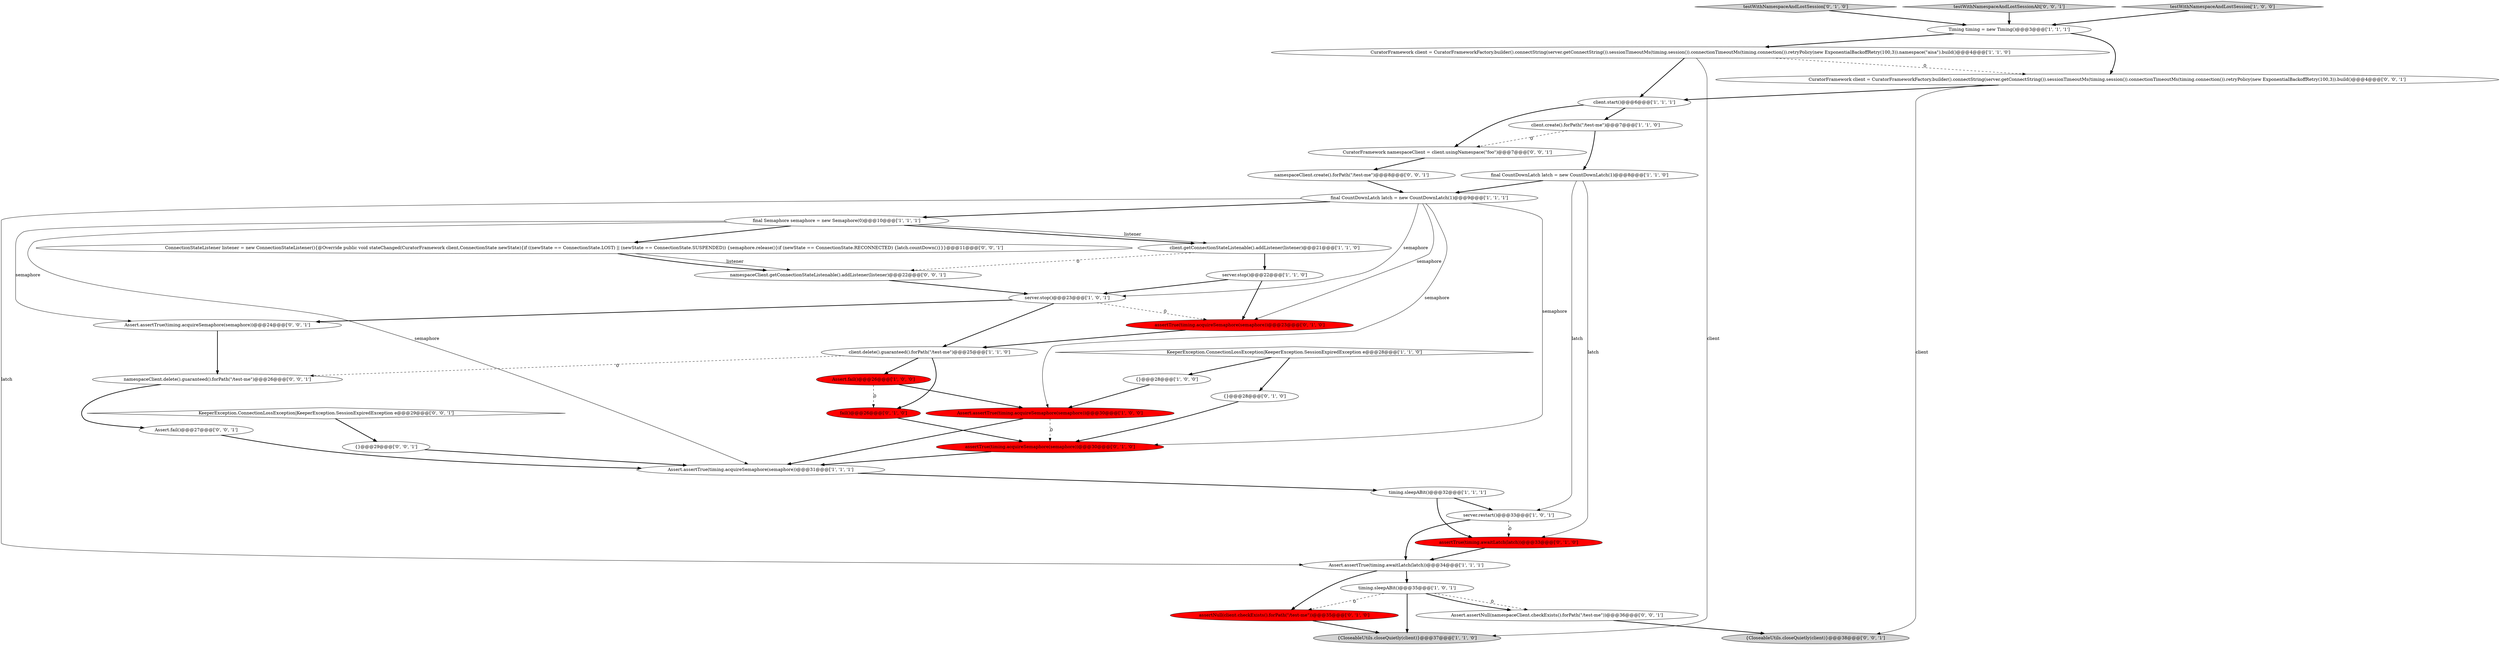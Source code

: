 digraph {
26 [style = filled, label = "assertNull(client.checkExists().forPath(\"/test-me\"))@@@35@@@['0', '1', '0']", fillcolor = red, shape = ellipse image = "AAA1AAABBB2BBB"];
25 [style = filled, label = "{}@@@28@@@['0', '1', '0']", fillcolor = white, shape = ellipse image = "AAA0AAABBB2BBB"];
27 [style = filled, label = "assertTrue(timing.acquireSemaphore(semaphore))@@@23@@@['0', '1', '0']", fillcolor = red, shape = ellipse image = "AAA1AAABBB2BBB"];
22 [style = filled, label = "assertTrue(timing.awaitLatch(latch))@@@33@@@['0', '1', '0']", fillcolor = red, shape = ellipse image = "AAA1AAABBB2BBB"];
1 [style = filled, label = "CuratorFramework client = CuratorFrameworkFactory.builder().connectString(server.getConnectString()).sessionTimeoutMs(timing.session()).connectionTimeoutMs(timing.connection()).retryPolicy(new ExponentialBackoffRetry(100,3)).namespace(\"aisa\").build()@@@4@@@['1', '1', '0']", fillcolor = white, shape = ellipse image = "AAA0AAABBB1BBB"];
29 [style = filled, label = "namespaceClient.getConnectionStateListenable().addListener(listener)@@@22@@@['0', '0', '1']", fillcolor = white, shape = ellipse image = "AAA0AAABBB3BBB"];
14 [style = filled, label = "final CountDownLatch latch = new CountDownLatch(1)@@@9@@@['1', '1', '1']", fillcolor = white, shape = ellipse image = "AAA0AAABBB1BBB"];
21 [style = filled, label = "timing.sleepABit()@@@32@@@['1', '1', '1']", fillcolor = white, shape = ellipse image = "AAA0AAABBB1BBB"];
33 [style = filled, label = "{}@@@29@@@['0', '0', '1']", fillcolor = white, shape = ellipse image = "AAA0AAABBB3BBB"];
16 [style = filled, label = "KeeperException.ConnectionLossException|KeeperException.SessionExpiredException e@@@28@@@['1', '1', '0']", fillcolor = white, shape = diamond image = "AAA0AAABBB1BBB"];
2 [style = filled, label = "final CountDownLatch latch = new CountDownLatch(1)@@@8@@@['1', '1', '0']", fillcolor = white, shape = ellipse image = "AAA0AAABBB1BBB"];
23 [style = filled, label = "testWithNamespaceAndLostSession['0', '1', '0']", fillcolor = lightgray, shape = diamond image = "AAA0AAABBB2BBB"];
5 [style = filled, label = "client.start()@@@6@@@['1', '1', '1']", fillcolor = white, shape = ellipse image = "AAA0AAABBB1BBB"];
18 [style = filled, label = "Assert.assertTrue(timing.awaitLatch(latch))@@@34@@@['1', '1', '1']", fillcolor = white, shape = ellipse image = "AAA0AAABBB1BBB"];
9 [style = filled, label = "timing.sleepABit()@@@35@@@['1', '0', '1']", fillcolor = white, shape = ellipse image = "AAA0AAABBB1BBB"];
8 [style = filled, label = "Assert.fail()@@@26@@@['1', '0', '0']", fillcolor = red, shape = ellipse image = "AAA1AAABBB1BBB"];
0 [style = filled, label = "final Semaphore semaphore = new Semaphore(0)@@@10@@@['1', '1', '1']", fillcolor = white, shape = ellipse image = "AAA0AAABBB1BBB"];
31 [style = filled, label = "testWithNamespaceAndLostSessionAlt['0', '0', '1']", fillcolor = lightgray, shape = diamond image = "AAA0AAABBB3BBB"];
34 [style = filled, label = "Assert.assertNull(namespaceClient.checkExists().forPath(\"/test-me\"))@@@36@@@['0', '0', '1']", fillcolor = white, shape = ellipse image = "AAA0AAABBB3BBB"];
4 [style = filled, label = "server.restart()@@@33@@@['1', '0', '1']", fillcolor = white, shape = ellipse image = "AAA0AAABBB1BBB"];
28 [style = filled, label = "fail()@@@26@@@['0', '1', '0']", fillcolor = red, shape = ellipse image = "AAA1AAABBB2BBB"];
39 [style = filled, label = "CuratorFramework namespaceClient = client.usingNamespace(\"foo\")@@@7@@@['0', '0', '1']", fillcolor = white, shape = ellipse image = "AAA0AAABBB3BBB"];
37 [style = filled, label = "Assert.fail()@@@27@@@['0', '0', '1']", fillcolor = white, shape = ellipse image = "AAA0AAABBB3BBB"];
17 [style = filled, label = "Assert.assertTrue(timing.acquireSemaphore(semaphore))@@@31@@@['1', '1', '1']", fillcolor = white, shape = ellipse image = "AAA0AAABBB1BBB"];
15 [style = filled, label = "client.getConnectionStateListenable().addListener(listener)@@@21@@@['1', '1', '0']", fillcolor = white, shape = ellipse image = "AAA0AAABBB1BBB"];
7 [style = filled, label = "Timing timing = new Timing()@@@3@@@['1', '1', '1']", fillcolor = white, shape = ellipse image = "AAA0AAABBB1BBB"];
10 [style = filled, label = "Assert.assertTrue(timing.acquireSemaphore(semaphore))@@@30@@@['1', '0', '0']", fillcolor = red, shape = ellipse image = "AAA1AAABBB1BBB"];
40 [style = filled, label = "namespaceClient.create().forPath(\"/test-me\")@@@8@@@['0', '0', '1']", fillcolor = white, shape = ellipse image = "AAA0AAABBB3BBB"];
20 [style = filled, label = "client.delete().guaranteed().forPath(\"/test-me\")@@@25@@@['1', '1', '0']", fillcolor = white, shape = ellipse image = "AAA0AAABBB1BBB"];
32 [style = filled, label = "{CloseableUtils.closeQuietly(client)}@@@38@@@['0', '0', '1']", fillcolor = lightgray, shape = ellipse image = "AAA0AAABBB3BBB"];
41 [style = filled, label = "KeeperException.ConnectionLossException|KeeperException.SessionExpiredException e@@@29@@@['0', '0', '1']", fillcolor = white, shape = diamond image = "AAA0AAABBB3BBB"];
11 [style = filled, label = "server.stop()@@@22@@@['1', '1', '0']", fillcolor = white, shape = ellipse image = "AAA0AAABBB1BBB"];
35 [style = filled, label = "Assert.assertTrue(timing.acquireSemaphore(semaphore))@@@24@@@['0', '0', '1']", fillcolor = white, shape = ellipse image = "AAA0AAABBB3BBB"];
24 [style = filled, label = "assertTrue(timing.acquireSemaphore(semaphore))@@@30@@@['0', '1', '0']", fillcolor = red, shape = ellipse image = "AAA1AAABBB2BBB"];
30 [style = filled, label = "namespaceClient.delete().guaranteed().forPath(\"/test-me\")@@@26@@@['0', '0', '1']", fillcolor = white, shape = ellipse image = "AAA0AAABBB3BBB"];
19 [style = filled, label = "{CloseableUtils.closeQuietly(client)}@@@37@@@['1', '1', '0']", fillcolor = lightgray, shape = ellipse image = "AAA0AAABBB1BBB"];
6 [style = filled, label = "testWithNamespaceAndLostSession['1', '0', '0']", fillcolor = lightgray, shape = diamond image = "AAA0AAABBB1BBB"];
12 [style = filled, label = "server.stop()@@@23@@@['1', '0', '1']", fillcolor = white, shape = ellipse image = "AAA0AAABBB1BBB"];
38 [style = filled, label = "ConnectionStateListener listener = new ConnectionStateListener(){@Override public void stateChanged(CuratorFramework client,ConnectionState newState){if ((newState == ConnectionState.LOST) || (newState == ConnectionState.SUSPENDED)) {semaphore.release()}if (newState == ConnectionState.RECONNECTED) {latch.countDown()}}}@@@11@@@['0', '0', '1']", fillcolor = white, shape = ellipse image = "AAA0AAABBB3BBB"];
13 [style = filled, label = "{}@@@28@@@['1', '0', '0']", fillcolor = white, shape = ellipse image = "AAA0AAABBB1BBB"];
3 [style = filled, label = "client.create().forPath(\"/test-me\")@@@7@@@['1', '1', '0']", fillcolor = white, shape = ellipse image = "AAA0AAABBB1BBB"];
36 [style = filled, label = "CuratorFramework client = CuratorFrameworkFactory.builder().connectString(server.getConnectString()).sessionTimeoutMs(timing.session()).connectionTimeoutMs(timing.connection()).retryPolicy(new ExponentialBackoffRetry(100,3)).build()@@@4@@@['0', '0', '1']", fillcolor = white, shape = ellipse image = "AAA0AAABBB3BBB"];
1->5 [style = bold, label=""];
5->3 [style = bold, label=""];
13->10 [style = bold, label=""];
2->4 [style = solid, label="latch"];
8->10 [style = bold, label=""];
38->29 [style = solid, label="listener"];
16->13 [style = bold, label=""];
7->1 [style = bold, label=""];
5->39 [style = bold, label=""];
3->39 [style = dashed, label="0"];
14->27 [style = solid, label="semaphore"];
14->18 [style = solid, label="latch"];
38->29 [style = bold, label=""];
37->17 [style = bold, label=""];
20->28 [style = bold, label=""];
18->26 [style = bold, label=""];
14->12 [style = solid, label="semaphore"];
12->20 [style = bold, label=""];
16->25 [style = bold, label=""];
11->12 [style = bold, label=""];
10->17 [style = bold, label=""];
4->18 [style = bold, label=""];
4->22 [style = dashed, label="0"];
12->35 [style = bold, label=""];
30->37 [style = bold, label=""];
15->29 [style = dashed, label="0"];
8->28 [style = dashed, label="0"];
26->19 [style = bold, label=""];
14->24 [style = solid, label="semaphore"];
14->10 [style = solid, label="semaphore"];
31->7 [style = bold, label=""];
0->15 [style = bold, label=""];
2->22 [style = solid, label="latch"];
9->34 [style = dashed, label="0"];
0->38 [style = bold, label=""];
36->32 [style = solid, label="client"];
25->24 [style = bold, label=""];
1->19 [style = solid, label="client"];
20->8 [style = bold, label=""];
22->18 [style = bold, label=""];
29->12 [style = bold, label=""];
1->36 [style = dashed, label="0"];
15->11 [style = bold, label=""];
3->2 [style = bold, label=""];
14->0 [style = bold, label=""];
0->15 [style = solid, label="listener"];
0->35 [style = solid, label="semaphore"];
21->22 [style = bold, label=""];
39->40 [style = bold, label=""];
2->14 [style = bold, label=""];
9->26 [style = dashed, label="0"];
24->17 [style = bold, label=""];
12->27 [style = dashed, label="0"];
18->9 [style = bold, label=""];
20->30 [style = dashed, label="0"];
9->19 [style = bold, label=""];
11->27 [style = bold, label=""];
28->24 [style = bold, label=""];
40->14 [style = bold, label=""];
34->32 [style = bold, label=""];
36->5 [style = bold, label=""];
23->7 [style = bold, label=""];
41->33 [style = bold, label=""];
6->7 [style = bold, label=""];
0->17 [style = solid, label="semaphore"];
35->30 [style = bold, label=""];
17->21 [style = bold, label=""];
27->20 [style = bold, label=""];
10->24 [style = dashed, label="0"];
7->36 [style = bold, label=""];
33->17 [style = bold, label=""];
21->4 [style = bold, label=""];
9->34 [style = bold, label=""];
}
